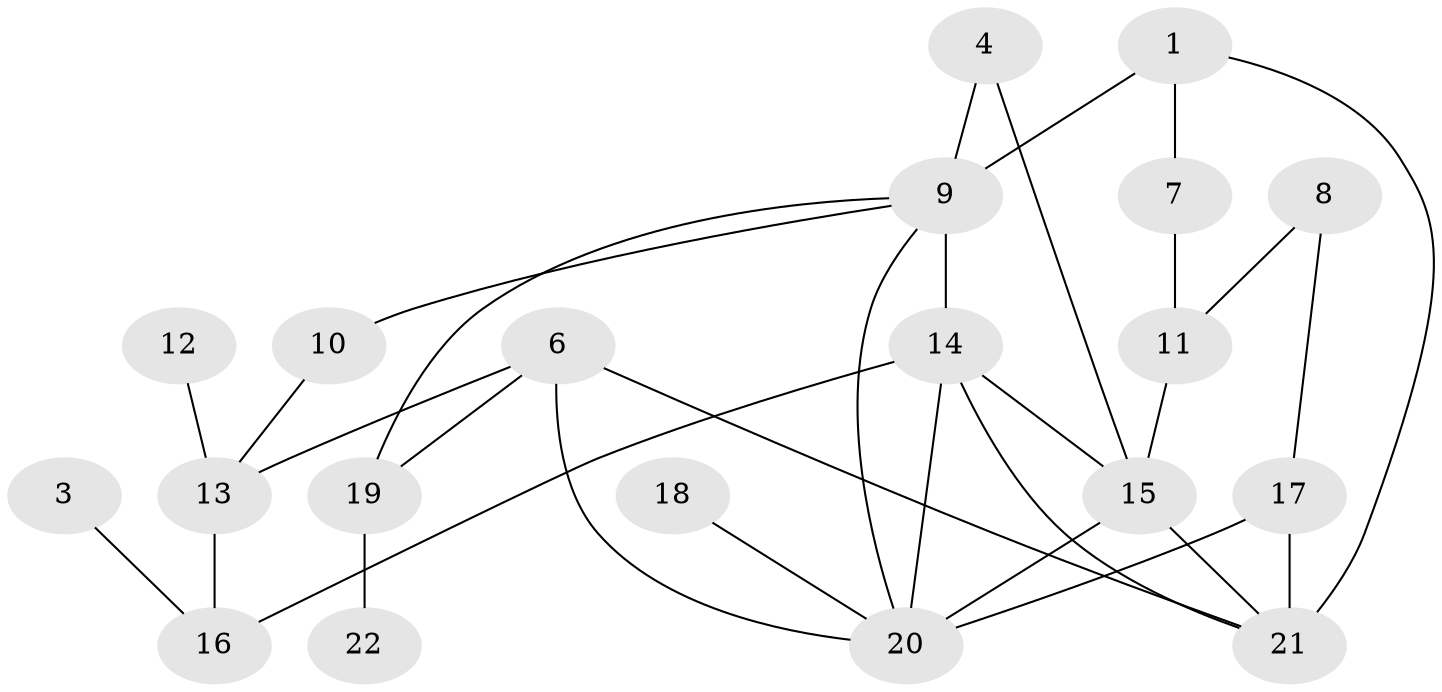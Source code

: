 // original degree distribution, {2: 0.2222222222222222, 4: 0.14814814814814814, 3: 0.2962962962962963, 5: 0.1111111111111111, 0: 0.037037037037037035, 1: 0.18518518518518517}
// Generated by graph-tools (version 1.1) at 2025/35/03/04/25 23:35:49]
// undirected, 20 vertices, 31 edges
graph export_dot {
  node [color=gray90,style=filled];
  1;
  3;
  4;
  6;
  7;
  8;
  9;
  10;
  11;
  12;
  13;
  14;
  15;
  16;
  17;
  18;
  19;
  20;
  21;
  22;
  1 -- 7 [weight=1.0];
  1 -- 9 [weight=1.0];
  1 -- 21 [weight=1.0];
  3 -- 16 [weight=1.0];
  4 -- 9 [weight=1.0];
  4 -- 15 [weight=1.0];
  6 -- 13 [weight=1.0];
  6 -- 19 [weight=1.0];
  6 -- 20 [weight=2.0];
  6 -- 21 [weight=1.0];
  7 -- 11 [weight=1.0];
  8 -- 11 [weight=1.0];
  8 -- 17 [weight=1.0];
  9 -- 10 [weight=1.0];
  9 -- 14 [weight=2.0];
  9 -- 19 [weight=1.0];
  9 -- 20 [weight=1.0];
  10 -- 13 [weight=1.0];
  11 -- 15 [weight=1.0];
  12 -- 13 [weight=1.0];
  13 -- 16 [weight=2.0];
  14 -- 15 [weight=1.0];
  14 -- 16 [weight=2.0];
  14 -- 20 [weight=1.0];
  14 -- 21 [weight=1.0];
  15 -- 20 [weight=1.0];
  15 -- 21 [weight=1.0];
  17 -- 20 [weight=2.0];
  17 -- 21 [weight=3.0];
  18 -- 20 [weight=1.0];
  19 -- 22 [weight=1.0];
}
